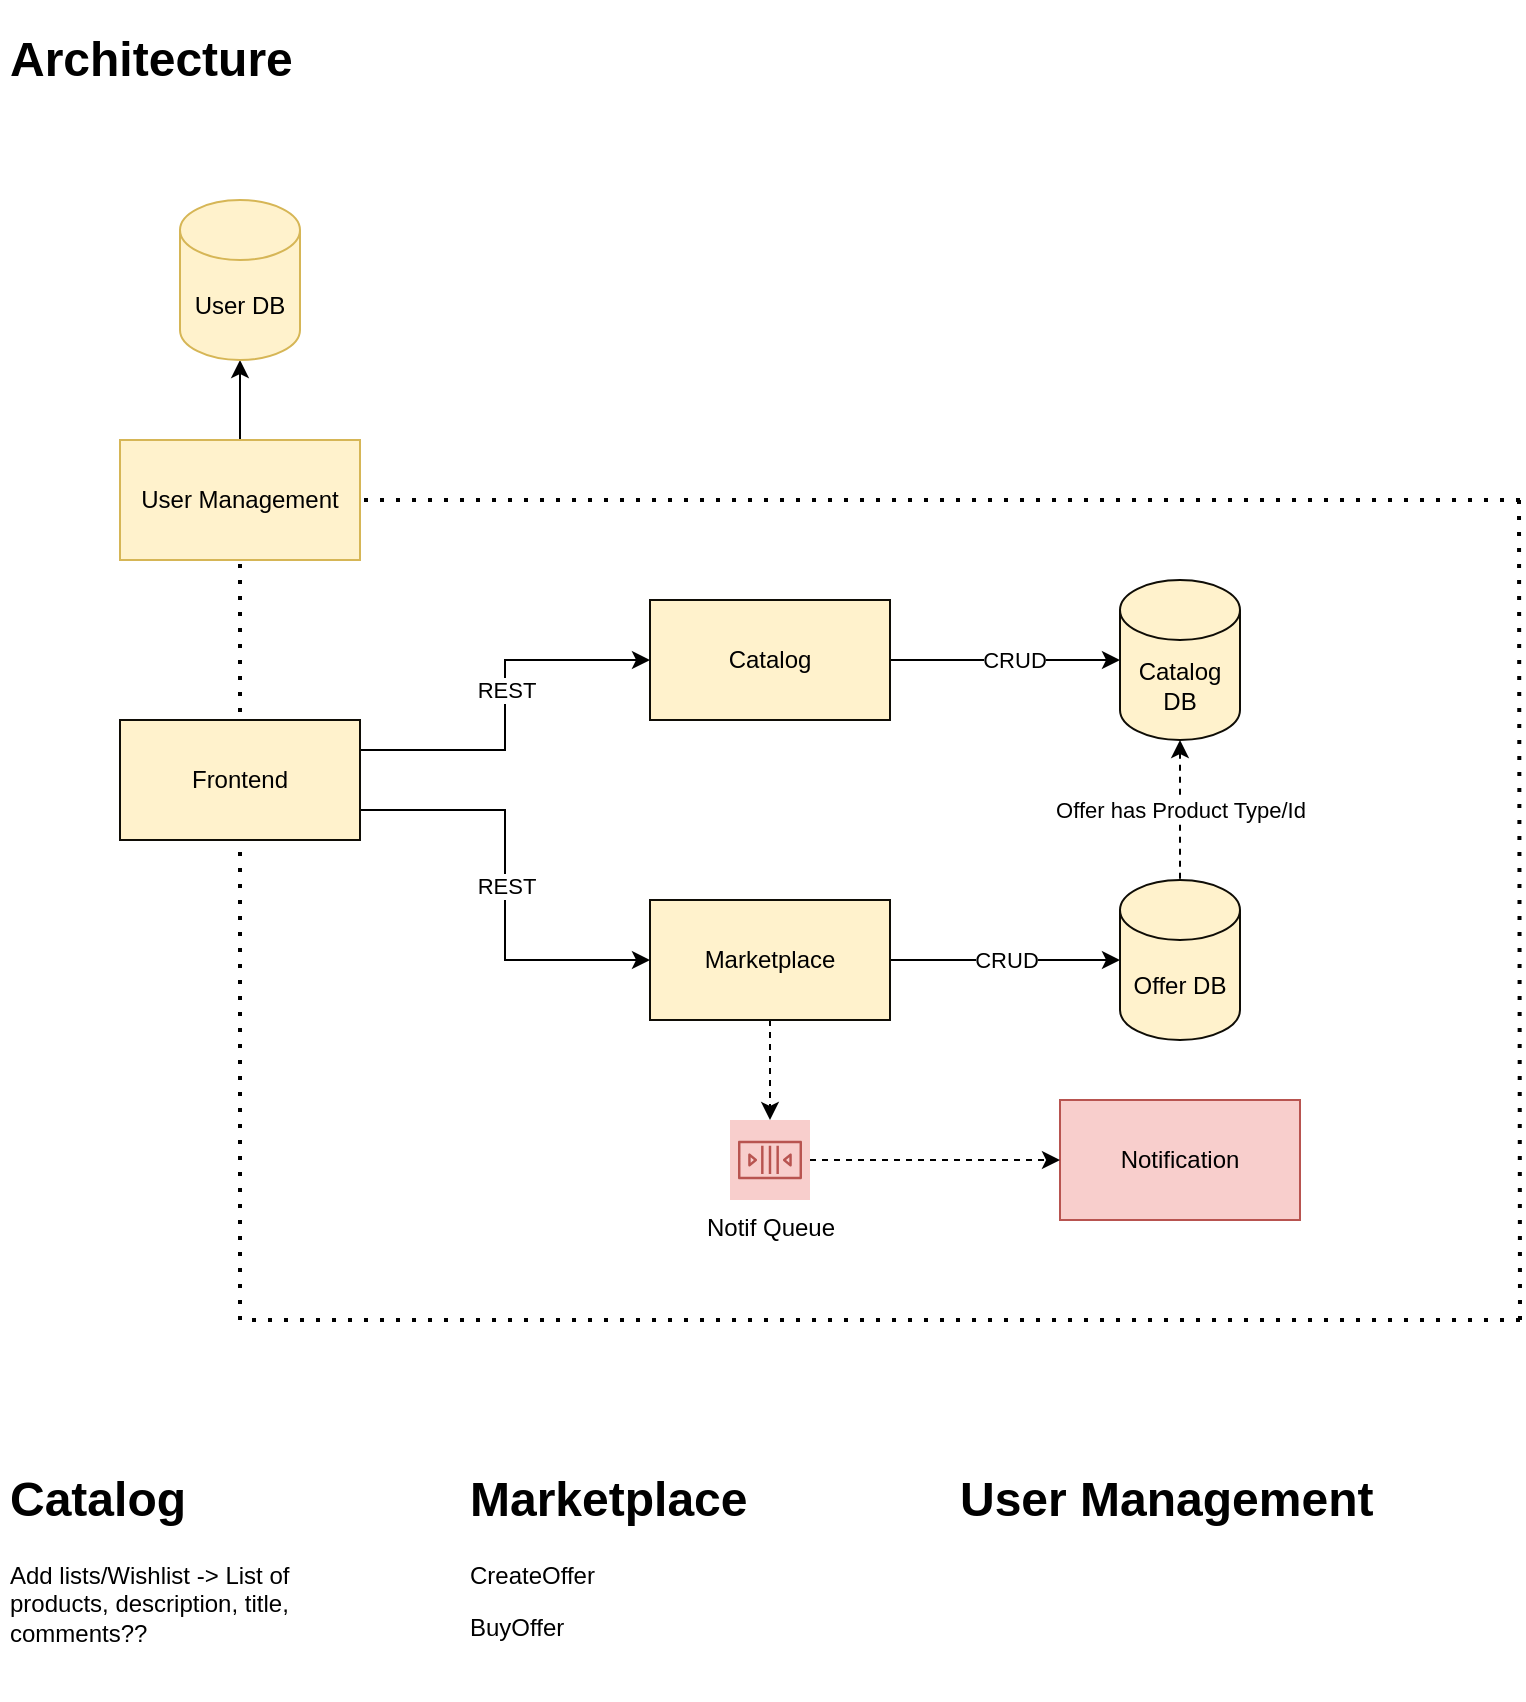 <mxfile>
    <diagram id="lfrja2c9NXXqSKR18kI1" name="Architecture">
        <mxGraphModel dx="2016" dy="746" grid="1" gridSize="10" guides="1" tooltips="1" connect="1" arrows="1" fold="1" page="1" pageScale="1" pageWidth="850" pageHeight="1100" math="0" shadow="0">
            <root>
                <mxCell id="0"/>
                <mxCell id="1" parent="0"/>
                <mxCell id="c5inpVJ8Dtw9ZmSwD49G-1" value="" style="edgeStyle=orthogonalEdgeStyle;rounded=0;orthogonalLoop=1;jettySize=auto;html=1;" edge="1" parent="1" source="c5inpVJ8Dtw9ZmSwD49G-3" target="c5inpVJ8Dtw9ZmSwD49G-5">
                    <mxGeometry relative="1" as="geometry"/>
                </mxCell>
                <mxCell id="c5inpVJ8Dtw9ZmSwD49G-2" value="CRUD" style="edgeLabel;html=1;align=center;verticalAlign=middle;resizable=0;points=[];" connectable="0" vertex="1" parent="c5inpVJ8Dtw9ZmSwD49G-1">
                    <mxGeometry x="-0.316" relative="1" as="geometry">
                        <mxPoint x="22" as="offset"/>
                    </mxGeometry>
                </mxCell>
                <mxCell id="c5inpVJ8Dtw9ZmSwD49G-3" value="Catalog" style="rounded=0;whiteSpace=wrap;html=1;fillColor=#fff2cc;strokeColor=#0F0D06;fontColor=#000000;" vertex="1" parent="1">
                    <mxGeometry x="325" y="330" width="120" height="60" as="geometry"/>
                </mxCell>
                <mxCell id="c5inpVJ8Dtw9ZmSwD49G-4" value="Offer has Product Type/Id" style="edgeStyle=orthogonalEdgeStyle;rounded=0;orthogonalLoop=1;jettySize=auto;html=1;dashed=1;verticalAlign=middle;startArrow=classic;startFill=1;endArrow=none;endFill=0;" edge="1" parent="1" source="c5inpVJ8Dtw9ZmSwD49G-5" target="c5inpVJ8Dtw9ZmSwD49G-10">
                    <mxGeometry relative="1" as="geometry"/>
                </mxCell>
                <mxCell id="c5inpVJ8Dtw9ZmSwD49G-5" value="Catalog DB" style="shape=cylinder3;whiteSpace=wrap;html=1;boundedLbl=1;backgroundOutline=1;size=15;fillColor=#fff2cc;strokeColor=#0F0D06;fontColor=#000000;" vertex="1" parent="1">
                    <mxGeometry x="560" y="320" width="60" height="80" as="geometry"/>
                </mxCell>
                <mxCell id="c5inpVJ8Dtw9ZmSwD49G-6" value="REST" style="edgeStyle=orthogonalEdgeStyle;rounded=0;orthogonalLoop=1;jettySize=auto;html=1;exitX=1;exitY=0.25;exitDx=0;exitDy=0;entryX=0;entryY=0.5;entryDx=0;entryDy=0;" edge="1" parent="1" source="c5inpVJ8Dtw9ZmSwD49G-26" target="c5inpVJ8Dtw9ZmSwD49G-3">
                    <mxGeometry x="0.083" relative="1" as="geometry">
                        <mxPoint x="240" y="360" as="sourcePoint"/>
                        <mxPoint as="offset"/>
                    </mxGeometry>
                </mxCell>
                <mxCell id="c5inpVJ8Dtw9ZmSwD49G-7" value="CRUD" style="edgeStyle=orthogonalEdgeStyle;rounded=0;orthogonalLoop=1;jettySize=auto;html=1;entryX=0;entryY=0.5;entryDx=0;entryDy=0;entryPerimeter=0;" edge="1" parent="1" source="c5inpVJ8Dtw9ZmSwD49G-9" target="c5inpVJ8Dtw9ZmSwD49G-10">
                    <mxGeometry relative="1" as="geometry">
                        <mxPoint x="500" y="510" as="targetPoint"/>
                    </mxGeometry>
                </mxCell>
                <mxCell id="c5inpVJ8Dtw9ZmSwD49G-8" value="" style="edgeStyle=orthogonalEdgeStyle;rounded=0;orthogonalLoop=1;jettySize=auto;html=1;dashed=1;" edge="1" parent="1" source="c5inpVJ8Dtw9ZmSwD49G-9" target="c5inpVJ8Dtw9ZmSwD49G-14">
                    <mxGeometry relative="1" as="geometry"/>
                </mxCell>
                <mxCell id="c5inpVJ8Dtw9ZmSwD49G-9" value="Marketplace" style="rounded=0;whiteSpace=wrap;html=1;fillColor=#fff2cc;strokeColor=#0F0D06;fontColor=#000000;" vertex="1" parent="1">
                    <mxGeometry x="325" y="480" width="120" height="60" as="geometry"/>
                </mxCell>
                <mxCell id="c5inpVJ8Dtw9ZmSwD49G-10" value="Offer DB" style="shape=cylinder3;whiteSpace=wrap;html=1;boundedLbl=1;backgroundOutline=1;size=15;fillColor=#fff2cc;strokeColor=#0F0D06;fontColor=#000000;" vertex="1" parent="1">
                    <mxGeometry x="560" y="470" width="60" height="80" as="geometry"/>
                </mxCell>
                <mxCell id="c5inpVJ8Dtw9ZmSwD49G-11" value="Notification" style="rounded=0;whiteSpace=wrap;html=1;fillColor=#f8cecc;strokeColor=#b85450;fontColor=#000000;" vertex="1" parent="1">
                    <mxGeometry x="530" y="580" width="120" height="60" as="geometry"/>
                </mxCell>
                <mxCell id="c5inpVJ8Dtw9ZmSwD49G-12" value="REST" style="edgeStyle=orthogonalEdgeStyle;rounded=0;orthogonalLoop=1;jettySize=auto;html=1;exitX=1;exitY=0.75;exitDx=0;exitDy=0;entryX=0;entryY=0.5;entryDx=0;entryDy=0;" edge="1" parent="1" source="c5inpVJ8Dtw9ZmSwD49G-26" target="c5inpVJ8Dtw9ZmSwD49G-9">
                    <mxGeometry relative="1" as="geometry">
                        <mxPoint x="240" y="510" as="sourcePoint"/>
                    </mxGeometry>
                </mxCell>
                <mxCell id="c5inpVJ8Dtw9ZmSwD49G-13" value="" style="edgeStyle=orthogonalEdgeStyle;rounded=0;orthogonalLoop=1;jettySize=auto;html=1;dashed=1;entryX=0;entryY=0.5;entryDx=0;entryDy=0;" edge="1" parent="1" source="c5inpVJ8Dtw9ZmSwD49G-14" target="c5inpVJ8Dtw9ZmSwD49G-11">
                    <mxGeometry relative="1" as="geometry">
                        <mxPoint x="450" y="610" as="sourcePoint"/>
                        <Array as="points">
                            <mxPoint x="530" y="610"/>
                        </Array>
                    </mxGeometry>
                </mxCell>
                <mxCell id="c5inpVJ8Dtw9ZmSwD49G-14" value="Notif Queue" style="sketch=0;outlineConnect=0;strokeColor=#b85450;fillColor=#f8cecc;dashed=0;verticalLabelPosition=bottom;verticalAlign=top;align=center;html=1;fontSize=12;fontStyle=0;aspect=fixed;shape=mxgraph.aws4.resourceIcon;resIcon=mxgraph.aws4.queue;" vertex="1" parent="1">
                    <mxGeometry x="365" y="590" width="40" height="40" as="geometry"/>
                </mxCell>
                <mxCell id="c5inpVJ8Dtw9ZmSwD49G-15" value="&lt;h1&gt;Architecture&lt;/h1&gt;&lt;p&gt;&lt;br&gt;&lt;/p&gt;" style="text;html=1;strokeColor=none;fillColor=none;spacing=5;spacingTop=-20;whiteSpace=wrap;overflow=hidden;rounded=0;" vertex="1" parent="1">
                    <mxGeometry y="40" width="160" height="40" as="geometry"/>
                </mxCell>
                <mxCell id="c5inpVJ8Dtw9ZmSwD49G-17" value="&lt;h1&gt;Marketplace&lt;/h1&gt;&lt;p&gt;CreateOffer&lt;/p&gt;&lt;p&gt;BuyOffer&lt;/p&gt;&lt;p&gt;&lt;br&gt;&lt;/p&gt;" style="text;html=1;strokeColor=none;fillColor=none;spacing=5;spacingTop=-20;whiteSpace=wrap;overflow=hidden;rounded=0;" vertex="1" parent="1">
                    <mxGeometry x="230" y="760" width="190" height="120" as="geometry"/>
                </mxCell>
                <mxCell id="c5inpVJ8Dtw9ZmSwD49G-18" value="&lt;h1&gt;Catalog&lt;/h1&gt;&lt;p&gt;&lt;span&gt;Add lists/Wishlist -&amp;gt; List of products, description, title, comments??&lt;/span&gt;&lt;br&gt;&lt;/p&gt;&lt;p&gt;&lt;br&gt;&lt;/p&gt;" style="text;html=1;strokeColor=none;fillColor=none;spacing=5;spacingTop=-20;whiteSpace=wrap;overflow=hidden;rounded=0;" vertex="1" parent="1">
                    <mxGeometry y="760" width="190" height="100" as="geometry"/>
                </mxCell>
                <mxCell id="c5inpVJ8Dtw9ZmSwD49G-19" value="" style="edgeStyle=orthogonalEdgeStyle;rounded=0;orthogonalLoop=1;jettySize=auto;html=1;" edge="1" parent="1" source="c5inpVJ8Dtw9ZmSwD49G-20" target="c5inpVJ8Dtw9ZmSwD49G-27">
                    <mxGeometry relative="1" as="geometry"/>
                </mxCell>
                <mxCell id="c5inpVJ8Dtw9ZmSwD49G-20" value="User Management" style="rounded=0;whiteSpace=wrap;html=1;fillColor=#fff2cc;strokeColor=#d6b656;fontColor=#000000;" vertex="1" parent="1">
                    <mxGeometry x="60" y="250" width="120" height="60" as="geometry"/>
                </mxCell>
                <mxCell id="c5inpVJ8Dtw9ZmSwD49G-21" value="&lt;h1&gt;User Management&lt;/h1&gt;" style="text;html=1;strokeColor=none;fillColor=none;spacing=5;spacingTop=-20;whiteSpace=wrap;overflow=hidden;rounded=0;" vertex="1" parent="1">
                    <mxGeometry x="475" y="760" width="230" height="120" as="geometry"/>
                </mxCell>
                <mxCell id="c5inpVJ8Dtw9ZmSwD49G-22" value="" style="endArrow=none;dashed=1;html=1;dashPattern=1 3;strokeWidth=2;rounded=0;" edge="1" parent="1">
                    <mxGeometry width="50" height="50" relative="1" as="geometry">
                        <mxPoint x="120" y="690" as="sourcePoint"/>
                        <mxPoint x="120" y="310" as="targetPoint"/>
                    </mxGeometry>
                </mxCell>
                <mxCell id="c5inpVJ8Dtw9ZmSwD49G-23" value="" style="endArrow=none;dashed=1;html=1;dashPattern=1 3;strokeWidth=2;rounded=0;entryX=1;entryY=0.5;entryDx=0;entryDy=0;" edge="1" parent="1" target="c5inpVJ8Dtw9ZmSwD49G-20">
                    <mxGeometry width="50" height="50" relative="1" as="geometry">
                        <mxPoint x="760" y="280" as="sourcePoint"/>
                        <mxPoint x="120" y="270" as="targetPoint"/>
                    </mxGeometry>
                </mxCell>
                <mxCell id="c5inpVJ8Dtw9ZmSwD49G-24" value="" style="endArrow=none;dashed=1;html=1;dashPattern=1 3;strokeWidth=2;rounded=0;" edge="1" parent="1">
                    <mxGeometry width="50" height="50" relative="1" as="geometry">
                        <mxPoint x="760" y="690" as="sourcePoint"/>
                        <mxPoint x="759.5" y="280" as="targetPoint"/>
                    </mxGeometry>
                </mxCell>
                <mxCell id="c5inpVJ8Dtw9ZmSwD49G-25" value="" style="endArrow=none;dashed=1;html=1;dashPattern=1 3;strokeWidth=2;rounded=0;" edge="1" parent="1">
                    <mxGeometry width="50" height="50" relative="1" as="geometry">
                        <mxPoint x="760" y="690" as="sourcePoint"/>
                        <mxPoint x="120" y="690" as="targetPoint"/>
                    </mxGeometry>
                </mxCell>
                <mxCell id="c5inpVJ8Dtw9ZmSwD49G-26" value="Frontend" style="rounded=0;whiteSpace=wrap;html=1;fillColor=#fff2cc;strokeColor=#0F0D06;fontColor=#000000;" vertex="1" parent="1">
                    <mxGeometry x="60" y="390" width="120" height="60" as="geometry"/>
                </mxCell>
                <mxCell id="c5inpVJ8Dtw9ZmSwD49G-27" value="&lt;font color=&quot;#000000&quot;&gt;User DB&lt;/font&gt;" style="shape=cylinder3;whiteSpace=wrap;html=1;boundedLbl=1;backgroundOutline=1;size=15;fillColor=#fff2cc;strokeColor=#d6b656;" vertex="1" parent="1">
                    <mxGeometry x="90" y="130" width="60" height="80" as="geometry"/>
                </mxCell>
            </root>
        </mxGraphModel>
    </diagram>
    <diagram id="FYwDTKNqhbrpbPmv0Ru3" name="Relations">
        <mxGraphModel dx="2401" dy="574" grid="1" gridSize="10" guides="1" tooltips="1" connect="1" arrows="1" fold="1" page="1" pageScale="1" pageWidth="850" pageHeight="1100" math="0" shadow="0">
            <root>
                <mxCell id="JIDkRxaZU-pqOcT1NkvT-0"/>
                <mxCell id="JIDkRxaZU-pqOcT1NkvT-1" parent="JIDkRxaZU-pqOcT1NkvT-0"/>
                <mxCell id="JIDkRxaZU-pqOcT1NkvT-2" value="Boardgame" style="shape=table;startSize=30;container=1;collapsible=1;childLayout=tableLayout;fixedRows=1;rowLines=0;fontStyle=0;align=center;resizeLast=1;fillColor=#ffe6cc;strokeColor=default;fontColor=#080808;sketch=0;strokeWidth=1;columnLines=1;" vertex="1" parent="JIDkRxaZU-pqOcT1NkvT-1">
                    <mxGeometry x="-800" y="320" width="240" height="360" as="geometry">
                        <mxRectangle x="-520" y="400" width="70" height="30" as="alternateBounds"/>
                    </mxGeometry>
                </mxCell>
                <mxCell id="JIDkRxaZU-pqOcT1NkvT-3" value="" style="shape=tableRow;horizontal=0;startSize=0;swimlaneHead=0;swimlaneBody=0;fillColor=none;collapsible=0;dropTarget=0;points=[[0,0.5],[1,0.5]];portConstraint=eastwest;top=0;left=0;right=0;bottom=1;" vertex="1" parent="JIDkRxaZU-pqOcT1NkvT-2">
                    <mxGeometry y="30" width="240" height="30" as="geometry"/>
                </mxCell>
                <mxCell id="JIDkRxaZU-pqOcT1NkvT-4" value="PK" style="shape=partialRectangle;connectable=0;fillColor=default;top=0;left=0;bottom=0;right=0;fontStyle=0;overflow=hidden;" vertex="1" parent="JIDkRxaZU-pqOcT1NkvT-3">
                    <mxGeometry width="30" height="30" as="geometry">
                        <mxRectangle width="30" height="30" as="alternateBounds"/>
                    </mxGeometry>
                </mxCell>
                <mxCell id="JIDkRxaZU-pqOcT1NkvT-5" value="boardgame_id" style="shape=partialRectangle;connectable=0;fillColor=default;top=0;left=0;bottom=0;right=0;align=left;spacingLeft=6;fontStyle=0;overflow=hidden;" vertex="1" parent="JIDkRxaZU-pqOcT1NkvT-3">
                    <mxGeometry x="30" width="175" height="30" as="geometry">
                        <mxRectangle width="175" height="30" as="alternateBounds"/>
                    </mxGeometry>
                </mxCell>
                <mxCell id="rOWEKMxxm3YEzdJL4sGp-43" value="uuid" style="shape=partialRectangle;connectable=0;fillColor=default;top=0;left=0;bottom=0;right=0;align=left;spacingLeft=6;fontStyle=0;overflow=hidden;strokeColor=default;strokeWidth=2;fontSize=8;" vertex="1" parent="JIDkRxaZU-pqOcT1NkvT-3">
                    <mxGeometry x="205" width="35" height="30" as="geometry">
                        <mxRectangle width="35" height="30" as="alternateBounds"/>
                    </mxGeometry>
                </mxCell>
                <mxCell id="JIDkRxaZU-pqOcT1NkvT-6" value="" style="shape=tableRow;horizontal=0;startSize=0;swimlaneHead=0;swimlaneBody=0;fillColor=none;collapsible=0;dropTarget=0;points=[[0,0.5],[1,0.5]];portConstraint=eastwest;top=0;left=0;right=0;bottom=0;" vertex="1" parent="JIDkRxaZU-pqOcT1NkvT-2">
                    <mxGeometry y="60" width="240" height="30" as="geometry"/>
                </mxCell>
                <mxCell id="JIDkRxaZU-pqOcT1NkvT-7" value="" style="shape=partialRectangle;connectable=0;fillColor=default;top=0;left=0;bottom=0;right=0;editable=1;overflow=hidden;" vertex="1" parent="JIDkRxaZU-pqOcT1NkvT-6">
                    <mxGeometry width="30" height="30" as="geometry">
                        <mxRectangle width="30" height="30" as="alternateBounds"/>
                    </mxGeometry>
                </mxCell>
                <mxCell id="JIDkRxaZU-pqOcT1NkvT-8" value="name        " style="shape=partialRectangle;connectable=0;fillColor=default;top=0;left=0;bottom=0;right=0;align=left;spacingLeft=6;overflow=hidden;" vertex="1" parent="JIDkRxaZU-pqOcT1NkvT-6">
                    <mxGeometry x="30" width="175" height="30" as="geometry">
                        <mxRectangle width="175" height="30" as="alternateBounds"/>
                    </mxGeometry>
                </mxCell>
                <mxCell id="rOWEKMxxm3YEzdJL4sGp-44" value="string" style="shape=partialRectangle;connectable=0;fillColor=default;top=0;left=0;bottom=0;right=0;align=left;spacingLeft=6;overflow=hidden;strokeColor=default;strokeWidth=2;fontSize=8;" vertex="1" parent="JIDkRxaZU-pqOcT1NkvT-6">
                    <mxGeometry x="205" width="35" height="30" as="geometry">
                        <mxRectangle width="35" height="30" as="alternateBounds"/>
                    </mxGeometry>
                </mxCell>
                <mxCell id="JIDkRxaZU-pqOcT1NkvT-9" value="" style="shape=tableRow;horizontal=0;startSize=0;swimlaneHead=0;swimlaneBody=0;fillColor=none;collapsible=0;dropTarget=0;points=[[0,0.5],[1,0.5]];portConstraint=eastwest;top=0;left=0;right=0;bottom=0;" vertex="1" parent="JIDkRxaZU-pqOcT1NkvT-2">
                    <mxGeometry y="90" width="240" height="30" as="geometry"/>
                </mxCell>
                <mxCell id="JIDkRxaZU-pqOcT1NkvT-10" value="" style="shape=partialRectangle;connectable=0;fillColor=default;top=0;left=0;bottom=0;right=0;editable=1;overflow=hidden;" vertex="1" parent="JIDkRxaZU-pqOcT1NkvT-9">
                    <mxGeometry width="30" height="30" as="geometry">
                        <mxRectangle width="30" height="30" as="alternateBounds"/>
                    </mxGeometry>
                </mxCell>
                <mxCell id="JIDkRxaZU-pqOcT1NkvT-11" value="publisher" style="shape=partialRectangle;connectable=0;fillColor=default;top=0;left=0;bottom=0;right=0;align=left;spacingLeft=6;overflow=hidden;" vertex="1" parent="JIDkRxaZU-pqOcT1NkvT-9">
                    <mxGeometry x="30" width="175" height="30" as="geometry">
                        <mxRectangle width="175" height="30" as="alternateBounds"/>
                    </mxGeometry>
                </mxCell>
                <mxCell id="rOWEKMxxm3YEzdJL4sGp-45" value="string" style="shape=partialRectangle;connectable=0;fillColor=default;top=0;left=0;bottom=0;right=0;align=left;spacingLeft=6;overflow=hidden;strokeColor=default;strokeWidth=2;fontSize=8;" vertex="1" parent="JIDkRxaZU-pqOcT1NkvT-9">
                    <mxGeometry x="205" width="35" height="30" as="geometry">
                        <mxRectangle width="35" height="30" as="alternateBounds"/>
                    </mxGeometry>
                </mxCell>
                <mxCell id="JIDkRxaZU-pqOcT1NkvT-12" value="" style="shape=tableRow;horizontal=0;startSize=0;swimlaneHead=0;swimlaneBody=0;fillColor=none;collapsible=0;dropTarget=0;points=[[0,0.5],[1,0.5]];portConstraint=eastwest;top=0;left=0;right=0;bottom=0;" vertex="1" parent="JIDkRxaZU-pqOcT1NkvT-2">
                    <mxGeometry y="120" width="240" height="30" as="geometry"/>
                </mxCell>
                <mxCell id="JIDkRxaZU-pqOcT1NkvT-13" value="" style="shape=partialRectangle;connectable=0;fillColor=default;top=0;left=0;bottom=0;right=0;editable=1;overflow=hidden;gradientColor=none;strokeWidth=5;" vertex="1" parent="JIDkRxaZU-pqOcT1NkvT-12">
                    <mxGeometry width="30" height="30" as="geometry">
                        <mxRectangle width="30" height="30" as="alternateBounds"/>
                    </mxGeometry>
                </mxCell>
                <mxCell id="JIDkRxaZU-pqOcT1NkvT-14" value="designer" style="shape=partialRectangle;connectable=0;fillColor=default;top=0;left=0;bottom=0;right=0;align=left;spacingLeft=6;overflow=hidden;" vertex="1" parent="JIDkRxaZU-pqOcT1NkvT-12">
                    <mxGeometry x="30" width="175" height="30" as="geometry">
                        <mxRectangle width="175" height="30" as="alternateBounds"/>
                    </mxGeometry>
                </mxCell>
                <mxCell id="rOWEKMxxm3YEzdJL4sGp-46" value="string" style="shape=partialRectangle;connectable=0;fillColor=default;top=0;left=0;bottom=0;right=0;align=left;spacingLeft=6;overflow=hidden;strokeColor=default;strokeWidth=2;fontSize=8;" vertex="1" parent="JIDkRxaZU-pqOcT1NkvT-12">
                    <mxGeometry x="205" width="35" height="30" as="geometry">
                        <mxRectangle width="35" height="30" as="alternateBounds"/>
                    </mxGeometry>
                </mxCell>
                <mxCell id="rOWEKMxxm3YEzdJL4sGp-76" style="shape=tableRow;horizontal=0;startSize=0;swimlaneHead=0;swimlaneBody=0;fillColor=none;collapsible=0;dropTarget=0;points=[[0,0.5],[1,0.5]];portConstraint=eastwest;top=0;left=0;right=0;bottom=0;" vertex="1" parent="JIDkRxaZU-pqOcT1NkvT-2">
                    <mxGeometry y="150" width="240" height="30" as="geometry"/>
                </mxCell>
                <mxCell id="rOWEKMxxm3YEzdJL4sGp-77" style="shape=partialRectangle;connectable=0;fillColor=default;top=0;left=0;bottom=0;right=0;editable=1;overflow=hidden;gradientColor=none;strokeWidth=5;" vertex="1" parent="rOWEKMxxm3YEzdJL4sGp-76">
                    <mxGeometry width="30" height="30" as="geometry">
                        <mxRectangle width="30" height="30" as="alternateBounds"/>
                    </mxGeometry>
                </mxCell>
                <mxCell id="rOWEKMxxm3YEzdJL4sGp-78" value="artist" style="shape=partialRectangle;connectable=0;fillColor=default;top=0;left=0;bottom=0;right=0;align=left;spacingLeft=6;overflow=hidden;" vertex="1" parent="rOWEKMxxm3YEzdJL4sGp-76">
                    <mxGeometry x="30" width="175" height="30" as="geometry">
                        <mxRectangle width="175" height="30" as="alternateBounds"/>
                    </mxGeometry>
                </mxCell>
                <mxCell id="rOWEKMxxm3YEzdJL4sGp-79" value="string" style="shape=partialRectangle;connectable=0;fillColor=default;top=0;left=0;bottom=0;right=0;align=left;spacingLeft=6;overflow=hidden;strokeColor=default;strokeWidth=2;fontSize=8;" vertex="1" parent="rOWEKMxxm3YEzdJL4sGp-76">
                    <mxGeometry x="205" width="35" height="30" as="geometry">
                        <mxRectangle width="35" height="30" as="alternateBounds"/>
                    </mxGeometry>
                </mxCell>
                <mxCell id="rOWEKMxxm3YEzdJL4sGp-18" style="shape=tableRow;horizontal=0;startSize=0;swimlaneHead=0;swimlaneBody=0;fillColor=none;collapsible=0;dropTarget=0;points=[[0,0.5],[1,0.5]];portConstraint=eastwest;top=0;left=0;right=0;bottom=0;" vertex="1" parent="JIDkRxaZU-pqOcT1NkvT-2">
                    <mxGeometry y="180" width="240" height="30" as="geometry"/>
                </mxCell>
                <mxCell id="rOWEKMxxm3YEzdJL4sGp-19" style="shape=partialRectangle;connectable=0;fillColor=default;top=0;left=0;bottom=0;right=0;editable=1;overflow=hidden;gradientColor=none;strokeWidth=5;" vertex="1" parent="rOWEKMxxm3YEzdJL4sGp-18">
                    <mxGeometry width="30" height="30" as="geometry">
                        <mxRectangle width="30" height="30" as="alternateBounds"/>
                    </mxGeometry>
                </mxCell>
                <mxCell id="rOWEKMxxm3YEzdJL4sGp-20" value="complexity" style="shape=partialRectangle;connectable=0;fillColor=default;top=0;left=0;bottom=0;right=0;align=left;spacingLeft=6;overflow=hidden;" vertex="1" parent="rOWEKMxxm3YEzdJL4sGp-18">
                    <mxGeometry x="30" width="175" height="30" as="geometry">
                        <mxRectangle width="175" height="30" as="alternateBounds"/>
                    </mxGeometry>
                </mxCell>
                <mxCell id="rOWEKMxxm3YEzdJL4sGp-47" value="float" style="shape=partialRectangle;connectable=0;fillColor=default;top=0;left=0;bottom=0;right=0;align=left;spacingLeft=6;overflow=hidden;strokeColor=default;strokeWidth=2;fontSize=8;" vertex="1" parent="rOWEKMxxm3YEzdJL4sGp-18">
                    <mxGeometry x="205" width="35" height="30" as="geometry">
                        <mxRectangle width="35" height="30" as="alternateBounds"/>
                    </mxGeometry>
                </mxCell>
                <mxCell id="rOWEKMxxm3YEzdJL4sGp-21" style="shape=tableRow;horizontal=0;startSize=0;swimlaneHead=0;swimlaneBody=0;fillColor=none;collapsible=0;dropTarget=0;points=[[0,0.5],[1,0.5]];portConstraint=eastwest;top=0;left=0;right=0;bottom=0;" vertex="1" parent="JIDkRxaZU-pqOcT1NkvT-2">
                    <mxGeometry y="210" width="240" height="30" as="geometry"/>
                </mxCell>
                <mxCell id="rOWEKMxxm3YEzdJL4sGp-22" style="shape=partialRectangle;connectable=0;fillColor=default;top=0;left=0;bottom=0;right=0;editable=1;overflow=hidden;gradientColor=none;strokeWidth=5;" vertex="1" parent="rOWEKMxxm3YEzdJL4sGp-21">
                    <mxGeometry width="30" height="30" as="geometry">
                        <mxRectangle width="30" height="30" as="alternateBounds"/>
                    </mxGeometry>
                </mxCell>
                <mxCell id="rOWEKMxxm3YEzdJL4sGp-23" value="number_players" style="shape=partialRectangle;connectable=0;fillColor=default;top=0;left=0;bottom=0;right=0;align=left;spacingLeft=6;overflow=hidden;" vertex="1" parent="rOWEKMxxm3YEzdJL4sGp-21">
                    <mxGeometry x="30" width="175" height="30" as="geometry">
                        <mxRectangle width="175" height="30" as="alternateBounds"/>
                    </mxGeometry>
                </mxCell>
                <mxCell id="rOWEKMxxm3YEzdJL4sGp-48" value="int" style="shape=partialRectangle;connectable=0;fillColor=default;top=0;left=0;bottom=0;right=0;align=left;spacingLeft=6;overflow=hidden;strokeColor=default;strokeWidth=2;fontSize=8;" vertex="1" parent="rOWEKMxxm3YEzdJL4sGp-21">
                    <mxGeometry x="205" width="35" height="30" as="geometry">
                        <mxRectangle width="35" height="30" as="alternateBounds"/>
                    </mxGeometry>
                </mxCell>
                <mxCell id="rOWEKMxxm3YEzdJL4sGp-53" style="shape=tableRow;horizontal=0;startSize=0;swimlaneHead=0;swimlaneBody=0;fillColor=none;collapsible=0;dropTarget=0;points=[[0,0.5],[1,0.5]];portConstraint=eastwest;top=0;left=0;right=0;bottom=0;" vertex="1" parent="JIDkRxaZU-pqOcT1NkvT-2">
                    <mxGeometry y="240" width="240" height="30" as="geometry"/>
                </mxCell>
                <mxCell id="rOWEKMxxm3YEzdJL4sGp-54" style="shape=partialRectangle;connectable=0;fillColor=default;top=0;left=0;bottom=0;right=0;editable=1;overflow=hidden;gradientColor=none;strokeWidth=5;" vertex="1" parent="rOWEKMxxm3YEzdJL4sGp-53">
                    <mxGeometry width="30" height="30" as="geometry">
                        <mxRectangle width="30" height="30" as="alternateBounds"/>
                    </mxGeometry>
                </mxCell>
                <mxCell id="rOWEKMxxm3YEzdJL4sGp-55" value="age" style="shape=partialRectangle;connectable=0;fillColor=default;top=0;left=0;bottom=0;right=0;align=left;spacingLeft=6;overflow=hidden;" vertex="1" parent="rOWEKMxxm3YEzdJL4sGp-53">
                    <mxGeometry x="30" width="175" height="30" as="geometry">
                        <mxRectangle width="175" height="30" as="alternateBounds"/>
                    </mxGeometry>
                </mxCell>
                <mxCell id="rOWEKMxxm3YEzdJL4sGp-56" value="int" style="shape=partialRectangle;connectable=0;fillColor=default;top=0;left=0;bottom=0;right=0;align=left;spacingLeft=6;overflow=hidden;strokeColor=default;strokeWidth=2;fontSize=8;" vertex="1" parent="rOWEKMxxm3YEzdJL4sGp-53">
                    <mxGeometry x="205" width="35" height="30" as="geometry">
                        <mxRectangle width="35" height="30" as="alternateBounds"/>
                    </mxGeometry>
                </mxCell>
                <mxCell id="TzDuA9say3nCo52_RQnB-4" style="shape=tableRow;horizontal=0;startSize=0;swimlaneHead=0;swimlaneBody=0;fillColor=none;collapsible=0;dropTarget=0;points=[[0,0.5],[1,0.5]];portConstraint=eastwest;top=0;left=0;right=0;bottom=0;" vertex="1" parent="JIDkRxaZU-pqOcT1NkvT-2">
                    <mxGeometry y="270" width="240" height="30" as="geometry"/>
                </mxCell>
                <mxCell id="TzDuA9say3nCo52_RQnB-5" style="shape=partialRectangle;connectable=0;fillColor=default;top=0;left=0;bottom=0;right=0;editable=1;overflow=hidden;gradientColor=none;strokeWidth=5;" vertex="1" parent="TzDuA9say3nCo52_RQnB-4">
                    <mxGeometry width="30" height="30" as="geometry">
                        <mxRectangle width="30" height="30" as="alternateBounds"/>
                    </mxGeometry>
                </mxCell>
                <mxCell id="TzDuA9say3nCo52_RQnB-6" value="play_time" style="shape=partialRectangle;connectable=0;fillColor=default;top=0;left=0;bottom=0;right=0;align=left;spacingLeft=6;overflow=hidden;" vertex="1" parent="TzDuA9say3nCo52_RQnB-4">
                    <mxGeometry x="30" width="175" height="30" as="geometry">
                        <mxRectangle width="175" height="30" as="alternateBounds"/>
                    </mxGeometry>
                </mxCell>
                <mxCell id="TzDuA9say3nCo52_RQnB-7" value="string" style="shape=partialRectangle;connectable=0;fillColor=default;top=0;left=0;bottom=0;right=0;align=left;spacingLeft=6;overflow=hidden;strokeColor=default;strokeWidth=2;fontSize=8;" vertex="1" parent="TzDuA9say3nCo52_RQnB-4">
                    <mxGeometry x="205" width="35" height="30" as="geometry">
                        <mxRectangle width="35" height="30" as="alternateBounds"/>
                    </mxGeometry>
                </mxCell>
                <mxCell id="TzDuA9say3nCo52_RQnB-8" style="shape=tableRow;horizontal=0;startSize=0;swimlaneHead=0;swimlaneBody=0;fillColor=none;collapsible=0;dropTarget=0;points=[[0,0.5],[1,0.5]];portConstraint=eastwest;top=0;left=0;right=0;bottom=0;" vertex="1" parent="JIDkRxaZU-pqOcT1NkvT-2">
                    <mxGeometry y="300" width="240" height="30" as="geometry"/>
                </mxCell>
                <mxCell id="TzDuA9say3nCo52_RQnB-9" style="shape=partialRectangle;connectable=0;fillColor=default;top=0;left=0;bottom=0;right=0;editable=1;overflow=hidden;gradientColor=none;strokeWidth=5;" vertex="1" parent="TzDuA9say3nCo52_RQnB-8">
                    <mxGeometry width="30" height="30" as="geometry">
                        <mxRectangle width="30" height="30" as="alternateBounds"/>
                    </mxGeometry>
                </mxCell>
                <mxCell id="TzDuA9say3nCo52_RQnB-10" value="release_date" style="shape=partialRectangle;connectable=0;fillColor=default;top=0;left=0;bottom=0;right=0;align=left;spacingLeft=6;overflow=hidden;" vertex="1" parent="TzDuA9say3nCo52_RQnB-8">
                    <mxGeometry x="30" width="175" height="30" as="geometry">
                        <mxRectangle width="175" height="30" as="alternateBounds"/>
                    </mxGeometry>
                </mxCell>
                <mxCell id="TzDuA9say3nCo52_RQnB-11" value="date" style="shape=partialRectangle;connectable=0;fillColor=default;top=0;left=0;bottom=0;right=0;align=left;spacingLeft=6;overflow=hidden;strokeColor=default;strokeWidth=2;fontSize=8;" vertex="1" parent="TzDuA9say3nCo52_RQnB-8">
                    <mxGeometry x="205" width="35" height="30" as="geometry">
                        <mxRectangle width="35" height="30" as="alternateBounds"/>
                    </mxGeometry>
                </mxCell>
                <mxCell id="rOWEKMxxm3YEzdJL4sGp-57" style="shape=tableRow;horizontal=0;startSize=0;swimlaneHead=0;swimlaneBody=0;fillColor=none;collapsible=0;dropTarget=0;points=[[0,0.5],[1,0.5]];portConstraint=eastwest;top=0;left=0;right=0;bottom=0;" vertex="1" parent="JIDkRxaZU-pqOcT1NkvT-2">
                    <mxGeometry y="330" width="240" height="30" as="geometry"/>
                </mxCell>
                <mxCell id="rOWEKMxxm3YEzdJL4sGp-58" value="FK" style="shape=partialRectangle;connectable=0;fillColor=default;top=0;left=0;bottom=0;right=0;editable=1;overflow=hidden;gradientColor=none;strokeWidth=5;" vertex="1" parent="rOWEKMxxm3YEzdJL4sGp-57">
                    <mxGeometry width="30" height="30" as="geometry">
                        <mxRectangle width="30" height="30" as="alternateBounds"/>
                    </mxGeometry>
                </mxCell>
                <mxCell id="rOWEKMxxm3YEzdJL4sGp-59" value="parent_boardgame_id" style="shape=partialRectangle;connectable=0;fillColor=default;top=0;left=0;bottom=0;right=0;align=left;spacingLeft=6;overflow=hidden;" vertex="1" parent="rOWEKMxxm3YEzdJL4sGp-57">
                    <mxGeometry x="30" width="175" height="30" as="geometry">
                        <mxRectangle width="175" height="30" as="alternateBounds"/>
                    </mxGeometry>
                </mxCell>
                <mxCell id="rOWEKMxxm3YEzdJL4sGp-60" value="uuid" style="shape=partialRectangle;connectable=0;fillColor=default;top=0;left=0;bottom=0;right=0;align=left;spacingLeft=6;overflow=hidden;strokeColor=default;strokeWidth=2;fontSize=8;" vertex="1" parent="rOWEKMxxm3YEzdJL4sGp-57">
                    <mxGeometry x="205" width="35" height="30" as="geometry">
                        <mxRectangle width="35" height="30" as="alternateBounds"/>
                    </mxGeometry>
                </mxCell>
                <mxCell id="JIDkRxaZU-pqOcT1NkvT-15" value="" style="edgeStyle=entityRelationEdgeStyle;fontSize=12;html=1;endArrow=ERzeroToMany;startArrow=ERmandOne;rounded=0;entryX=1;entryY=0.5;entryDx=0;entryDy=0;exitX=1;exitY=0;exitDx=0;exitDy=0;" edge="1" parent="JIDkRxaZU-pqOcT1NkvT-2" source="JIDkRxaZU-pqOcT1NkvT-2" target="JIDkRxaZU-pqOcT1NkvT-3">
                    <mxGeometry width="100" height="100" relative="1" as="geometry">
                        <mxPoint x="-189.995" y="314.98" as="sourcePoint"/>
                        <mxPoint x="-189.995" y="250" as="targetPoint"/>
                        <Array as="points">
                            <mxPoint x="-80" y="170"/>
                        </Array>
                    </mxGeometry>
                </mxCell>
                <mxCell id="JIDkRxaZU-pqOcT1NkvT-16" value="May have&lt;br&gt;Expansions" style="edgeLabel;html=1;align=center;verticalAlign=middle;resizable=0;points=[];" connectable="0" vertex="1" parent="JIDkRxaZU-pqOcT1NkvT-15">
                    <mxGeometry x="0.426" y="-5" relative="1" as="geometry">
                        <mxPoint x="15" y="-40" as="offset"/>
                    </mxGeometry>
                </mxCell>
                <mxCell id="JIDkRxaZU-pqOcT1NkvT-17" value="Category" style="swimlane;fontStyle=0;childLayout=stackLayout;horizontal=1;startSize=26;horizontalStack=0;resizeParent=1;resizeParentMax=0;resizeLast=0;collapsible=1;marginBottom=0;swimlaneFillColor=#ffffff;align=center;strokeWidth=1;fontSize=13;fillColor=#FFE6CC;fontColor=#080808;" vertex="1" parent="JIDkRxaZU-pqOcT1NkvT-1">
                    <mxGeometry x="-350" y="200" width="170" height="56" as="geometry"/>
                </mxCell>
                <mxCell id="JIDkRxaZU-pqOcT1NkvT-18" value="name" style="shape=partialRectangle;top=0;left=0;right=0;bottom=1;align=left;verticalAlign=middle;spacingLeft=34;spacingRight=4;overflow=hidden;rotatable=0;points=[[0,0.5],[1,0.5]];portConstraint=eastwest;dropTarget=0;fontStyle=0;" vertex="1" parent="JIDkRxaZU-pqOcT1NkvT-17">
                    <mxGeometry y="26" width="170" height="30" as="geometry"/>
                </mxCell>
                <mxCell id="JIDkRxaZU-pqOcT1NkvT-19" value="PK" style="shape=partialRectangle;top=0;left=0;bottom=0;align=left;verticalAlign=middle;spacingLeft=4;spacingRight=4;overflow=hidden;rotatable=0;points=[];portConstraint=eastwest;part=1;fontStyle=0;" connectable="0" vertex="1" parent="JIDkRxaZU-pqOcT1NkvT-18">
                    <mxGeometry width="30" height="30" as="geometry"/>
                </mxCell>
                <mxCell id="JIDkRxaZU-pqOcT1NkvT-24" value="Mechanism" style="swimlane;fontStyle=0;childLayout=stackLayout;horizontal=1;startSize=26;horizontalStack=0;resizeParent=1;resizeParentMax=0;resizeLast=0;collapsible=1;marginBottom=0;swimlaneFillColor=#ffffff;align=center;strokeWidth=1;fontSize=13;fillColor=#FFE6CC;fontColor=#080808;" vertex="1" parent="JIDkRxaZU-pqOcT1NkvT-1">
                    <mxGeometry x="-350" y="320" width="170" height="56" as="geometry"/>
                </mxCell>
                <mxCell id="JIDkRxaZU-pqOcT1NkvT-25" value="name" style="shape=partialRectangle;top=0;left=0;right=0;bottom=1;align=left;verticalAlign=middle;spacingLeft=34;spacingRight=4;overflow=hidden;rotatable=0;points=[[0,0.5],[1,0.5]];portConstraint=eastwest;dropTarget=0;fontStyle=0;" vertex="1" parent="JIDkRxaZU-pqOcT1NkvT-24">
                    <mxGeometry y="26" width="170" height="30" as="geometry"/>
                </mxCell>
                <mxCell id="JIDkRxaZU-pqOcT1NkvT-26" value="PK" style="shape=partialRectangle;top=0;left=0;bottom=0;align=left;verticalAlign=middle;spacingLeft=4;spacingRight=4;overflow=hidden;rotatable=0;points=[];portConstraint=eastwest;part=1;fontStyle=0;" connectable="0" vertex="1" parent="JIDkRxaZU-pqOcT1NkvT-25">
                    <mxGeometry width="30" height="30" as="geometry"/>
                </mxCell>
                <mxCell id="JIDkRxaZU-pqOcT1NkvT-31" value="Tag" style="swimlane;fontStyle=0;childLayout=stackLayout;horizontal=1;startSize=26;horizontalStack=0;resizeParent=1;resizeParentMax=0;resizeLast=0;collapsible=1;marginBottom=0;swimlaneFillColor=#ffffff;align=center;strokeWidth=1;fontSize=13;fillColor=#FFE6CC;fontColor=#080808;" vertex="1" parent="JIDkRxaZU-pqOcT1NkvT-1">
                    <mxGeometry x="-350" y="440" width="170" height="56" as="geometry"/>
                </mxCell>
                <mxCell id="JIDkRxaZU-pqOcT1NkvT-32" value="name" style="shape=partialRectangle;top=0;left=0;right=0;bottom=1;align=left;verticalAlign=middle;spacingLeft=34;spacingRight=4;overflow=hidden;rotatable=0;points=[[0,0.5],[1,0.5]];portConstraint=eastwest;dropTarget=0;fontStyle=0;" vertex="1" parent="JIDkRxaZU-pqOcT1NkvT-31">
                    <mxGeometry y="26" width="170" height="30" as="geometry"/>
                </mxCell>
                <mxCell id="JIDkRxaZU-pqOcT1NkvT-33" value="PK" style="shape=partialRectangle;top=0;left=0;bottom=0;align=left;verticalAlign=middle;spacingLeft=4;spacingRight=4;overflow=hidden;rotatable=0;points=[];portConstraint=eastwest;part=1;fontStyle=0;" connectable="0" vertex="1" parent="JIDkRxaZU-pqOcT1NkvT-32">
                    <mxGeometry width="30" height="30" as="geometry"/>
                </mxCell>
                <mxCell id="JIDkRxaZU-pqOcT1NkvT-38" value="" style="edgeStyle=entityRelationEdgeStyle;fontSize=12;html=1;endArrow=ERoneToMany;startArrow=ERzeroToMany;rounded=0;entryX=1;entryY=0.5;entryDx=0;entryDy=0;exitX=0;exitY=0.5;exitDx=0;exitDy=0;" edge="1" parent="JIDkRxaZU-pqOcT1NkvT-1" source="JIDkRxaZU-pqOcT1NkvT-18" target="JIDkRxaZU-pqOcT1NkvT-6">
                    <mxGeometry width="100" height="100" relative="1" as="geometry">
                        <mxPoint x="-680" y="240" as="sourcePoint"/>
                        <mxPoint x="-580" y="140" as="targetPoint"/>
                    </mxGeometry>
                </mxCell>
                <mxCell id="JIDkRxaZU-pqOcT1NkvT-39" value="" style="edgeStyle=entityRelationEdgeStyle;fontSize=12;html=1;endArrow=ERoneToMany;startArrow=ERzeroToMany;rounded=0;entryX=1.017;entryY=0.013;entryDx=0;entryDy=0;exitX=0;exitY=0.5;exitDx=0;exitDy=0;entryPerimeter=0;" edge="1" parent="JIDkRxaZU-pqOcT1NkvT-1" source="JIDkRxaZU-pqOcT1NkvT-25" target="JIDkRxaZU-pqOcT1NkvT-12">
                    <mxGeometry width="100" height="100" relative="1" as="geometry">
                        <mxPoint x="-540" y="106" as="sourcePoint"/>
                        <mxPoint x="-680" y="195" as="targetPoint"/>
                    </mxGeometry>
                </mxCell>
                <mxCell id="JIDkRxaZU-pqOcT1NkvT-40" value="" style="edgeStyle=entityRelationEdgeStyle;fontSize=12;html=1;endArrow=ERoneToMany;startArrow=ERzeroToMany;rounded=0;entryX=1;entryY=0.5;entryDx=0;entryDy=0;exitX=0;exitY=0.5;exitDx=0;exitDy=0;" edge="1" parent="JIDkRxaZU-pqOcT1NkvT-1" source="JIDkRxaZU-pqOcT1NkvT-32" target="rOWEKMxxm3YEzdJL4sGp-76">
                    <mxGeometry width="100" height="100" relative="1" as="geometry">
                        <mxPoint x="-540" y="239" as="sourcePoint"/>
                        <mxPoint x="-678.02" y="231.04" as="targetPoint"/>
                    </mxGeometry>
                </mxCell>
                <mxCell id="JIDkRxaZU-pqOcT1NkvT-41" value="Puzzle" style="shape=table;startSize=30;container=1;collapsible=1;childLayout=tableLayout;fixedRows=1;rowLines=0;fontStyle=0;align=center;resizeLast=1;fillColor=#ffe6cc;strokeColor=#d79b00;fontColor=#080808;" vertex="1" parent="JIDkRxaZU-pqOcT1NkvT-1">
                    <mxGeometry x="-790" y="840" width="205" height="120" as="geometry">
                        <mxRectangle x="-520" y="400" width="70" height="30" as="alternateBounds"/>
                    </mxGeometry>
                </mxCell>
                <mxCell id="JIDkRxaZU-pqOcT1NkvT-42" value="" style="shape=tableRow;horizontal=0;startSize=0;swimlaneHead=0;swimlaneBody=0;fillColor=none;collapsible=0;dropTarget=0;points=[[0,0.5],[1,0.5]];portConstraint=eastwest;top=0;left=0;right=0;bottom=1;" vertex="1" parent="JIDkRxaZU-pqOcT1NkvT-41">
                    <mxGeometry y="30" width="205" height="30" as="geometry"/>
                </mxCell>
                <mxCell id="JIDkRxaZU-pqOcT1NkvT-43" value="PK" style="shape=partialRectangle;connectable=0;fillColor=none;top=0;left=0;bottom=0;right=0;fontStyle=1;overflow=hidden;" vertex="1" parent="JIDkRxaZU-pqOcT1NkvT-42">
                    <mxGeometry width="30" height="30" as="geometry">
                        <mxRectangle width="30" height="30" as="alternateBounds"/>
                    </mxGeometry>
                </mxCell>
                <mxCell id="JIDkRxaZU-pqOcT1NkvT-44" value="BoardgameId" style="shape=partialRectangle;connectable=0;fillColor=none;top=0;left=0;bottom=0;right=0;align=left;spacingLeft=6;fontStyle=5;overflow=hidden;" vertex="1" parent="JIDkRxaZU-pqOcT1NkvT-42">
                    <mxGeometry x="30" width="175" height="30" as="geometry">
                        <mxRectangle width="175" height="30" as="alternateBounds"/>
                    </mxGeometry>
                </mxCell>
                <mxCell id="JIDkRxaZU-pqOcT1NkvT-45" value="" style="shape=tableRow;horizontal=0;startSize=0;swimlaneHead=0;swimlaneBody=0;fillColor=none;collapsible=0;dropTarget=0;points=[[0,0.5],[1,0.5]];portConstraint=eastwest;top=0;left=0;right=0;bottom=0;" vertex="1" parent="JIDkRxaZU-pqOcT1NkvT-41">
                    <mxGeometry y="60" width="205" height="30" as="geometry"/>
                </mxCell>
                <mxCell id="JIDkRxaZU-pqOcT1NkvT-46" value="" style="shape=partialRectangle;connectable=0;fillColor=none;top=0;left=0;bottom=0;right=0;editable=1;overflow=hidden;" vertex="1" parent="JIDkRxaZU-pqOcT1NkvT-45">
                    <mxGeometry width="30" height="30" as="geometry">
                        <mxRectangle width="30" height="30" as="alternateBounds"/>
                    </mxGeometry>
                </mxCell>
                <mxCell id="JIDkRxaZU-pqOcT1NkvT-47" value="Name        " style="shape=partialRectangle;connectable=0;fillColor=none;top=0;left=0;bottom=0;right=0;align=left;spacingLeft=6;overflow=hidden;" vertex="1" parent="JIDkRxaZU-pqOcT1NkvT-45">
                    <mxGeometry x="30" width="175" height="30" as="geometry">
                        <mxRectangle width="175" height="30" as="alternateBounds"/>
                    </mxGeometry>
                </mxCell>
                <mxCell id="JIDkRxaZU-pqOcT1NkvT-48" value="" style="shape=tableRow;horizontal=0;startSize=0;swimlaneHead=0;swimlaneBody=0;fillColor=none;collapsible=0;dropTarget=0;points=[[0,0.5],[1,0.5]];portConstraint=eastwest;top=0;left=0;right=0;bottom=0;" vertex="1" parent="JIDkRxaZU-pqOcT1NkvT-41">
                    <mxGeometry y="90" width="205" height="30" as="geometry"/>
                </mxCell>
                <mxCell id="JIDkRxaZU-pqOcT1NkvT-49" value="" style="shape=partialRectangle;connectable=0;fillColor=none;top=0;left=0;bottom=0;right=0;editable=1;overflow=hidden;" vertex="1" parent="JIDkRxaZU-pqOcT1NkvT-48">
                    <mxGeometry width="30" height="30" as="geometry">
                        <mxRectangle width="30" height="30" as="alternateBounds"/>
                    </mxGeometry>
                </mxCell>
                <mxCell id="JIDkRxaZU-pqOcT1NkvT-50" value="Publisher" style="shape=partialRectangle;connectable=0;fillColor=none;top=0;left=0;bottom=0;right=0;align=left;spacingLeft=6;overflow=hidden;" vertex="1" parent="JIDkRxaZU-pqOcT1NkvT-48">
                    <mxGeometry x="30" width="175" height="30" as="geometry">
                        <mxRectangle width="175" height="30" as="alternateBounds"/>
                    </mxGeometry>
                </mxCell>
                <mxCell id="JIDkRxaZU-pqOcT1NkvT-61" value="Rating" style="shape=table;startSize=30;container=1;collapsible=1;childLayout=tableLayout;fixedRows=1;rowLines=0;fontStyle=0;align=center;resizeLast=1;fillColor=#ffe6cc;strokeColor=#FFFFFF;fontColor=#000000;gradientColor=none;strokeWidth=1;" vertex="1" parent="JIDkRxaZU-pqOcT1NkvT-1">
                    <mxGeometry x="-350" y="560" width="170" height="120" as="geometry">
                        <mxRectangle x="-520" y="400" width="70" height="30" as="alternateBounds"/>
                    </mxGeometry>
                </mxCell>
                <mxCell id="JIDkRxaZU-pqOcT1NkvT-62" value="" style="shape=tableRow;horizontal=0;startSize=0;swimlaneHead=0;swimlaneBody=0;fillColor=none;collapsible=0;dropTarget=0;points=[[0,0.5],[1,0.5]];portConstraint=eastwest;top=0;left=0;right=0;bottom=1;" vertex="1" parent="JIDkRxaZU-pqOcT1NkvT-61">
                    <mxGeometry y="30" width="170" height="30" as="geometry"/>
                </mxCell>
                <mxCell id="JIDkRxaZU-pqOcT1NkvT-63" value="PK" style="shape=partialRectangle;connectable=0;fillColor=default;top=0;left=0;bottom=0;right=0;fontStyle=0;overflow=hidden;" vertex="1" parent="JIDkRxaZU-pqOcT1NkvT-62">
                    <mxGeometry width="30" height="30" as="geometry">
                        <mxRectangle width="30" height="30" as="alternateBounds"/>
                    </mxGeometry>
                </mxCell>
                <mxCell id="JIDkRxaZU-pqOcT1NkvT-64" value="rating_id" style="shape=partialRectangle;connectable=0;fillColor=default;top=0;left=0;bottom=0;right=0;align=left;spacingLeft=6;fontStyle=0;overflow=hidden;" vertex="1" parent="JIDkRxaZU-pqOcT1NkvT-62">
                    <mxGeometry x="30" width="140" height="30" as="geometry">
                        <mxRectangle width="140" height="30" as="alternateBounds"/>
                    </mxGeometry>
                </mxCell>
                <mxCell id="JIDkRxaZU-pqOcT1NkvT-65" value="" style="shape=tableRow;horizontal=0;startSize=0;swimlaneHead=0;swimlaneBody=0;fillColor=none;collapsible=0;dropTarget=0;points=[[0,0.5],[1,0.5]];portConstraint=eastwest;top=0;left=0;right=0;bottom=0;" vertex="1" parent="JIDkRxaZU-pqOcT1NkvT-61">
                    <mxGeometry y="60" width="170" height="30" as="geometry"/>
                </mxCell>
                <mxCell id="JIDkRxaZU-pqOcT1NkvT-66" value="EFK" style="shape=partialRectangle;connectable=0;fillColor=default;top=0;left=0;bottom=0;right=0;editable=1;overflow=hidden;" vertex="1" parent="JIDkRxaZU-pqOcT1NkvT-65">
                    <mxGeometry width="30" height="30" as="geometry">
                        <mxRectangle width="30" height="30" as="alternateBounds"/>
                    </mxGeometry>
                </mxCell>
                <mxCell id="JIDkRxaZU-pqOcT1NkvT-67" value="username" style="shape=partialRectangle;connectable=0;fillColor=default;top=0;left=0;bottom=0;right=0;align=left;spacingLeft=6;overflow=hidden;" vertex="1" parent="JIDkRxaZU-pqOcT1NkvT-65">
                    <mxGeometry x="30" width="140" height="30" as="geometry">
                        <mxRectangle width="140" height="30" as="alternateBounds"/>
                    </mxGeometry>
                </mxCell>
                <mxCell id="JIDkRxaZU-pqOcT1NkvT-68" value="" style="shape=tableRow;horizontal=0;startSize=0;swimlaneHead=0;swimlaneBody=0;fillColor=none;collapsible=0;dropTarget=0;points=[[0,0.5],[1,0.5]];portConstraint=eastwest;top=0;left=0;right=0;bottom=0;" vertex="1" parent="JIDkRxaZU-pqOcT1NkvT-61">
                    <mxGeometry y="90" width="170" height="30" as="geometry"/>
                </mxCell>
                <mxCell id="JIDkRxaZU-pqOcT1NkvT-69" value="" style="shape=partialRectangle;connectable=0;fillColor=default;top=0;left=0;bottom=0;right=0;editable=1;overflow=hidden;" vertex="1" parent="JIDkRxaZU-pqOcT1NkvT-68">
                    <mxGeometry width="30" height="30" as="geometry">
                        <mxRectangle width="30" height="30" as="alternateBounds"/>
                    </mxGeometry>
                </mxCell>
                <mxCell id="JIDkRxaZU-pqOcT1NkvT-70" value="value" style="shape=partialRectangle;connectable=0;fillColor=default;top=0;left=0;bottom=0;right=0;align=left;spacingLeft=6;overflow=hidden;" vertex="1" parent="JIDkRxaZU-pqOcT1NkvT-68">
                    <mxGeometry x="30" width="140" height="30" as="geometry">
                        <mxRectangle width="140" height="30" as="alternateBounds"/>
                    </mxGeometry>
                </mxCell>
                <mxCell id="ceNXVQvLZWdFfy3yofk0-1" value="" style="edgeStyle=entityRelationEdgeStyle;fontSize=12;html=1;endArrow=ERone;startArrow=ERzeroToMany;rounded=0;entryX=1;entryY=0.5;entryDx=0;entryDy=0;exitX=0.005;exitY=0.168;exitDx=0;exitDy=0;endFill=0;exitPerimeter=0;" edge="1" parent="JIDkRxaZU-pqOcT1NkvT-1" source="JIDkRxaZU-pqOcT1NkvT-61" target="rOWEKMxxm3YEzdJL4sGp-18">
                    <mxGeometry width="100" height="100" relative="1" as="geometry">
                        <mxPoint x="-340" y="491" as="sourcePoint"/>
                        <mxPoint x="-582.745" y="485.28" as="targetPoint"/>
                    </mxGeometry>
                </mxCell>
                <mxCell id="rOWEKMxxm3YEzdJL4sGp-61" value="Comment" style="shape=table;startSize=30;container=1;collapsible=1;childLayout=tableLayout;fixedRows=1;rowLines=0;fontStyle=0;align=center;resizeLast=1;fillColor=#ffe6cc;strokeColor=#FFFFFF;fontColor=#000000;gradientColor=none;strokeWidth=1;" vertex="1" parent="JIDkRxaZU-pqOcT1NkvT-1">
                    <mxGeometry x="-350" y="720" width="170" height="180" as="geometry">
                        <mxRectangle x="-520" y="400" width="70" height="30" as="alternateBounds"/>
                    </mxGeometry>
                </mxCell>
                <mxCell id="rOWEKMxxm3YEzdJL4sGp-62" value="" style="shape=tableRow;horizontal=0;startSize=0;swimlaneHead=0;swimlaneBody=0;fillColor=none;collapsible=0;dropTarget=0;points=[[0,0.5],[1,0.5]];portConstraint=eastwest;top=0;left=0;right=0;bottom=1;" vertex="1" parent="rOWEKMxxm3YEzdJL4sGp-61">
                    <mxGeometry y="30" width="170" height="30" as="geometry"/>
                </mxCell>
                <mxCell id="rOWEKMxxm3YEzdJL4sGp-63" value="PK" style="shape=partialRectangle;connectable=0;fillColor=default;top=0;left=0;bottom=0;right=0;fontStyle=0;overflow=hidden;" vertex="1" parent="rOWEKMxxm3YEzdJL4sGp-62">
                    <mxGeometry width="30" height="30" as="geometry">
                        <mxRectangle width="30" height="30" as="alternateBounds"/>
                    </mxGeometry>
                </mxCell>
                <mxCell id="rOWEKMxxm3YEzdJL4sGp-64" value="comment_id" style="shape=partialRectangle;connectable=0;fillColor=default;top=0;left=0;bottom=0;right=0;align=left;spacingLeft=6;fontStyle=0;overflow=hidden;" vertex="1" parent="rOWEKMxxm3YEzdJL4sGp-62">
                    <mxGeometry x="30" width="140" height="30" as="geometry">
                        <mxRectangle width="140" height="30" as="alternateBounds"/>
                    </mxGeometry>
                </mxCell>
                <mxCell id="rOWEKMxxm3YEzdJL4sGp-65" value="" style="shape=tableRow;horizontal=0;startSize=0;swimlaneHead=0;swimlaneBody=0;fillColor=none;collapsible=0;dropTarget=0;points=[[0,0.5],[1,0.5]];portConstraint=eastwest;top=0;left=0;right=0;bottom=0;" vertex="1" parent="rOWEKMxxm3YEzdJL4sGp-61">
                    <mxGeometry y="60" width="170" height="30" as="geometry"/>
                </mxCell>
                <mxCell id="rOWEKMxxm3YEzdJL4sGp-66" value="EFK" style="shape=partialRectangle;connectable=0;fillColor=default;top=0;left=0;bottom=0;right=0;editable=1;overflow=hidden;" vertex="1" parent="rOWEKMxxm3YEzdJL4sGp-65">
                    <mxGeometry width="30" height="30" as="geometry">
                        <mxRectangle width="30" height="30" as="alternateBounds"/>
                    </mxGeometry>
                </mxCell>
                <mxCell id="rOWEKMxxm3YEzdJL4sGp-67" value="username" style="shape=partialRectangle;connectable=0;fillColor=default;top=0;left=0;bottom=0;right=0;align=left;spacingLeft=6;overflow=hidden;" vertex="1" parent="rOWEKMxxm3YEzdJL4sGp-65">
                    <mxGeometry x="30" width="140" height="30" as="geometry">
                        <mxRectangle width="140" height="30" as="alternateBounds"/>
                    </mxGeometry>
                </mxCell>
                <mxCell id="rOWEKMxxm3YEzdJL4sGp-68" value="" style="shape=tableRow;horizontal=0;startSize=0;swimlaneHead=0;swimlaneBody=0;fillColor=none;collapsible=0;dropTarget=0;points=[[0,0.5],[1,0.5]];portConstraint=eastwest;top=0;left=0;right=0;bottom=0;" vertex="1" parent="rOWEKMxxm3YEzdJL4sGp-61">
                    <mxGeometry y="90" width="170" height="30" as="geometry"/>
                </mxCell>
                <mxCell id="rOWEKMxxm3YEzdJL4sGp-69" value="" style="shape=partialRectangle;connectable=0;fillColor=default;top=0;left=0;bottom=0;right=0;editable=1;overflow=hidden;" vertex="1" parent="rOWEKMxxm3YEzdJL4sGp-68">
                    <mxGeometry width="30" height="30" as="geometry">
                        <mxRectangle width="30" height="30" as="alternateBounds"/>
                    </mxGeometry>
                </mxCell>
                <mxCell id="rOWEKMxxm3YEzdJL4sGp-70" value="content" style="shape=partialRectangle;connectable=0;fillColor=default;top=0;left=0;bottom=0;right=0;align=left;spacingLeft=6;overflow=hidden;" vertex="1" parent="rOWEKMxxm3YEzdJL4sGp-68">
                    <mxGeometry x="30" width="140" height="30" as="geometry">
                        <mxRectangle width="140" height="30" as="alternateBounds"/>
                    </mxGeometry>
                </mxCell>
                <mxCell id="rOWEKMxxm3YEzdJL4sGp-71" style="shape=tableRow;horizontal=0;startSize=0;swimlaneHead=0;swimlaneBody=0;fillColor=none;collapsible=0;dropTarget=0;points=[[0,0.5],[1,0.5]];portConstraint=eastwest;top=0;left=0;right=0;bottom=0;" vertex="1" parent="rOWEKMxxm3YEzdJL4sGp-61">
                    <mxGeometry y="120" width="170" height="30" as="geometry"/>
                </mxCell>
                <mxCell id="rOWEKMxxm3YEzdJL4sGp-72" value="    " style="shape=partialRectangle;connectable=0;fillColor=default;top=0;left=0;bottom=0;right=0;editable=1;overflow=hidden;" vertex="1" parent="rOWEKMxxm3YEzdJL4sGp-71">
                    <mxGeometry width="30" height="30" as="geometry">
                        <mxRectangle width="30" height="30" as="alternateBounds"/>
                    </mxGeometry>
                </mxCell>
                <mxCell id="rOWEKMxxm3YEzdJL4sGp-73" value="date" style="shape=partialRectangle;connectable=0;fillColor=default;top=0;left=0;bottom=0;right=0;align=left;spacingLeft=6;overflow=hidden;" vertex="1" parent="rOWEKMxxm3YEzdJL4sGp-71">
                    <mxGeometry x="30" width="140" height="30" as="geometry">
                        <mxRectangle width="140" height="30" as="alternateBounds"/>
                    </mxGeometry>
                </mxCell>
                <mxCell id="TVOEJXOoW1rYBsfiOKNA-3" style="shape=tableRow;horizontal=0;startSize=0;swimlaneHead=0;swimlaneBody=0;fillColor=none;collapsible=0;dropTarget=0;points=[[0,0.5],[1,0.5]];portConstraint=eastwest;top=0;left=0;right=0;bottom=0;" vertex="1" parent="rOWEKMxxm3YEzdJL4sGp-61">
                    <mxGeometry y="150" width="170" height="30" as="geometry"/>
                </mxCell>
                <mxCell id="TVOEJXOoW1rYBsfiOKNA-4" value="FK" style="shape=partialRectangle;connectable=0;fillColor=default;top=0;left=0;bottom=0;right=0;editable=1;overflow=hidden;" vertex="1" parent="TVOEJXOoW1rYBsfiOKNA-3">
                    <mxGeometry width="30" height="30" as="geometry">
                        <mxRectangle width="30" height="30" as="alternateBounds"/>
                    </mxGeometry>
                </mxCell>
                <mxCell id="TVOEJXOoW1rYBsfiOKNA-5" value="parent_comment_id" style="shape=partialRectangle;connectable=0;fillColor=default;top=0;left=0;bottom=0;right=0;align=left;spacingLeft=6;overflow=hidden;" vertex="1" parent="TVOEJXOoW1rYBsfiOKNA-3">
                    <mxGeometry x="30" width="140" height="30" as="geometry">
                        <mxRectangle width="140" height="30" as="alternateBounds"/>
                    </mxGeometry>
                </mxCell>
                <mxCell id="TVOEJXOoW1rYBsfiOKNA-0" value="" style="edgeStyle=entityRelationEdgeStyle;fontSize=12;html=1;endArrow=ERzeroToMany;startArrow=ERmandOne;rounded=0;entryX=1;entryY=0.067;entryDx=0;entryDy=0;exitX=1;exitY=0.5;exitDx=0;exitDy=0;entryPerimeter=0;" edge="1" parent="rOWEKMxxm3YEzdJL4sGp-61" source="rOWEKMxxm3YEzdJL4sGp-62" target="rOWEKMxxm3YEzdJL4sGp-61">
                    <mxGeometry width="100" height="100" relative="1" as="geometry">
                        <mxPoint x="-10" y="170" as="sourcePoint"/>
                        <mxPoint x="-10" y="215" as="targetPoint"/>
                        <Array as="points">
                            <mxPoint x="150" y="-30"/>
                        </Array>
                    </mxGeometry>
                </mxCell>
                <mxCell id="TVOEJXOoW1rYBsfiOKNA-1" value="May Have &lt;br&gt;Replies" style="edgeLabel;html=1;align=center;verticalAlign=middle;resizable=0;points=[];" connectable="0" vertex="1" parent="TVOEJXOoW1rYBsfiOKNA-0">
                    <mxGeometry x="0.426" y="-5" relative="1" as="geometry">
                        <mxPoint x="15" y="25" as="offset"/>
                    </mxGeometry>
                </mxCell>
                <mxCell id="rOWEKMxxm3YEzdJL4sGp-80" value="" style="edgeStyle=entityRelationEdgeStyle;fontSize=12;html=1;endArrow=ERone;startArrow=ERzeroToMany;rounded=0;entryX=1.012;entryY=0.887;entryDx=0;entryDy=0;exitX=-0.019;exitY=0.14;exitDx=0;exitDy=0;entryPerimeter=0;endFill=0;exitPerimeter=0;" edge="1" parent="JIDkRxaZU-pqOcT1NkvT-1" source="rOWEKMxxm3YEzdJL4sGp-61" target="rOWEKMxxm3YEzdJL4sGp-53">
                    <mxGeometry width="100" height="100" relative="1" as="geometry">
                        <mxPoint x="-340" y="645" as="sourcePoint"/>
                        <mxPoint x="-550" y="474.99" as="targetPoint"/>
                    </mxGeometry>
                </mxCell>
            </root>
        </mxGraphModel>
    </diagram>
</mxfile>